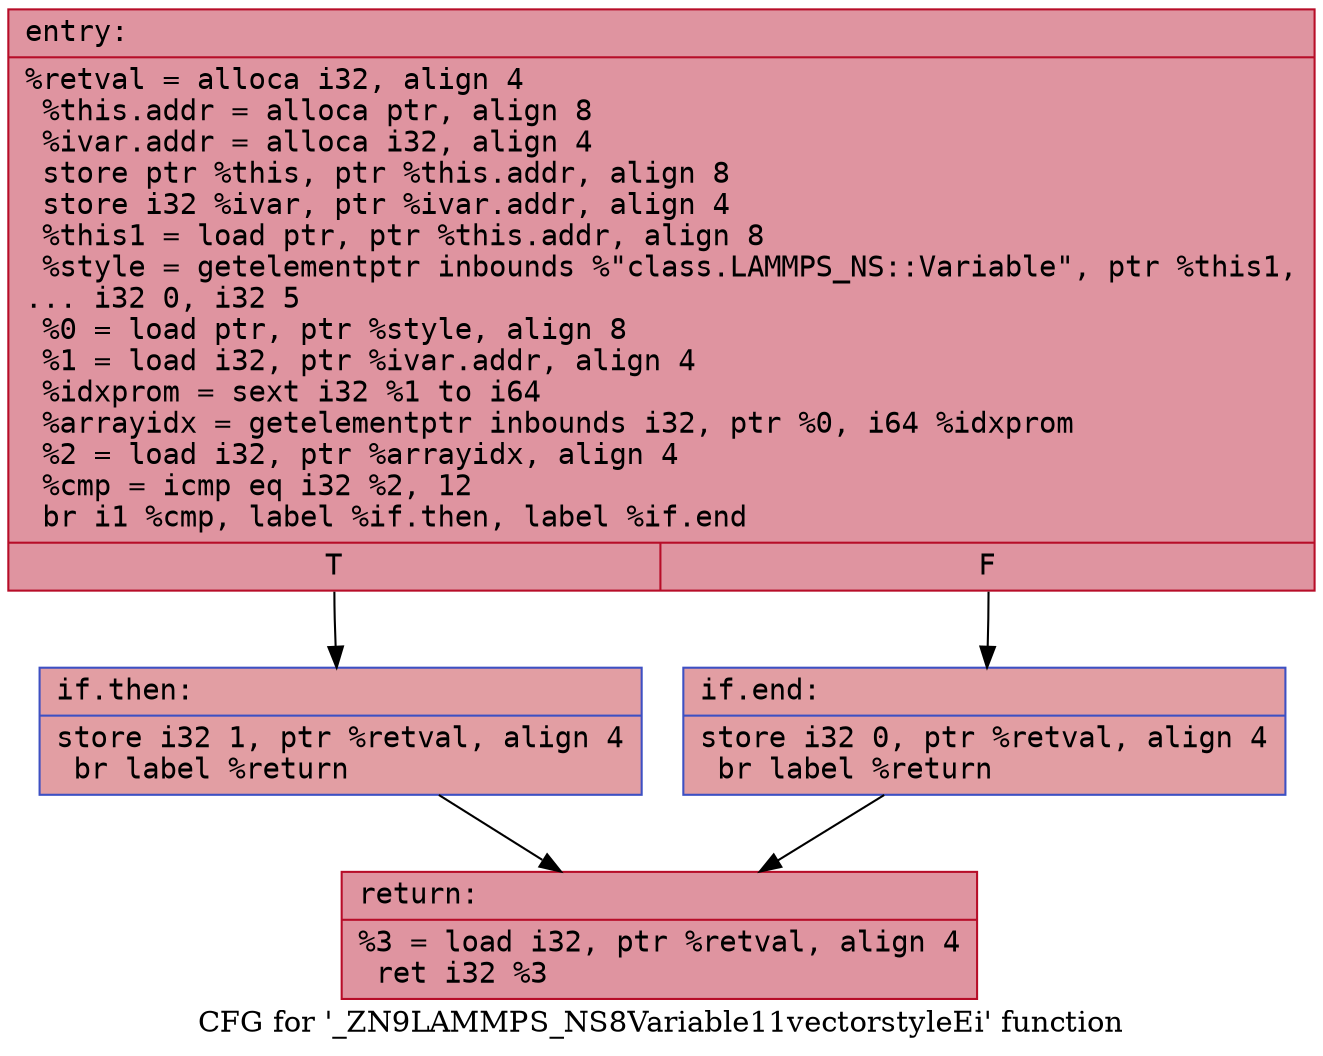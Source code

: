 digraph "CFG for '_ZN9LAMMPS_NS8Variable11vectorstyleEi' function" {
	label="CFG for '_ZN9LAMMPS_NS8Variable11vectorstyleEi' function";

	Node0x556bfe2e5d70 [shape=record,color="#b70d28ff", style=filled, fillcolor="#b70d2870" fontname="Courier",label="{entry:\l|  %retval = alloca i32, align 4\l  %this.addr = alloca ptr, align 8\l  %ivar.addr = alloca i32, align 4\l  store ptr %this, ptr %this.addr, align 8\l  store i32 %ivar, ptr %ivar.addr, align 4\l  %this1 = load ptr, ptr %this.addr, align 8\l  %style = getelementptr inbounds %\"class.LAMMPS_NS::Variable\", ptr %this1,\l... i32 0, i32 5\l  %0 = load ptr, ptr %style, align 8\l  %1 = load i32, ptr %ivar.addr, align 4\l  %idxprom = sext i32 %1 to i64\l  %arrayidx = getelementptr inbounds i32, ptr %0, i64 %idxprom\l  %2 = load i32, ptr %arrayidx, align 4\l  %cmp = icmp eq i32 %2, 12\l  br i1 %cmp, label %if.then, label %if.end\l|{<s0>T|<s1>F}}"];
	Node0x556bfe2e5d70:s0 -> Node0x556bfe2e65c0[tooltip="entry -> if.then\nProbability 50.00%" ];
	Node0x556bfe2e5d70:s1 -> Node0x556bfe2e6630[tooltip="entry -> if.end\nProbability 50.00%" ];
	Node0x556bfe2e65c0 [shape=record,color="#3d50c3ff", style=filled, fillcolor="#be242e70" fontname="Courier",label="{if.then:\l|  store i32 1, ptr %retval, align 4\l  br label %return\l}"];
	Node0x556bfe2e65c0 -> Node0x556bfe2e68e0[tooltip="if.then -> return\nProbability 100.00%" ];
	Node0x556bfe2e6630 [shape=record,color="#3d50c3ff", style=filled, fillcolor="#be242e70" fontname="Courier",label="{if.end:\l|  store i32 0, ptr %retval, align 4\l  br label %return\l}"];
	Node0x556bfe2e6630 -> Node0x556bfe2e68e0[tooltip="if.end -> return\nProbability 100.00%" ];
	Node0x556bfe2e68e0 [shape=record,color="#b70d28ff", style=filled, fillcolor="#b70d2870" fontname="Courier",label="{return:\l|  %3 = load i32, ptr %retval, align 4\l  ret i32 %3\l}"];
}
